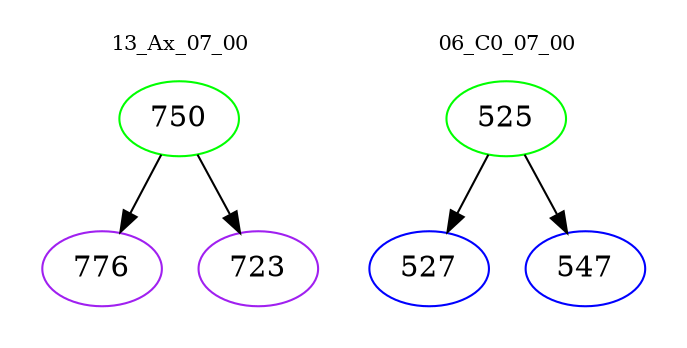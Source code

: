 digraph{
subgraph cluster_0 {
color = white
label = "13_Ax_07_00";
fontsize=10;
T0_750 [label="750", color="green"]
T0_750 -> T0_776 [color="black"]
T0_776 [label="776", color="purple"]
T0_750 -> T0_723 [color="black"]
T0_723 [label="723", color="purple"]
}
subgraph cluster_1 {
color = white
label = "06_C0_07_00";
fontsize=10;
T1_525 [label="525", color="green"]
T1_525 -> T1_527 [color="black"]
T1_527 [label="527", color="blue"]
T1_525 -> T1_547 [color="black"]
T1_547 [label="547", color="blue"]
}
}
